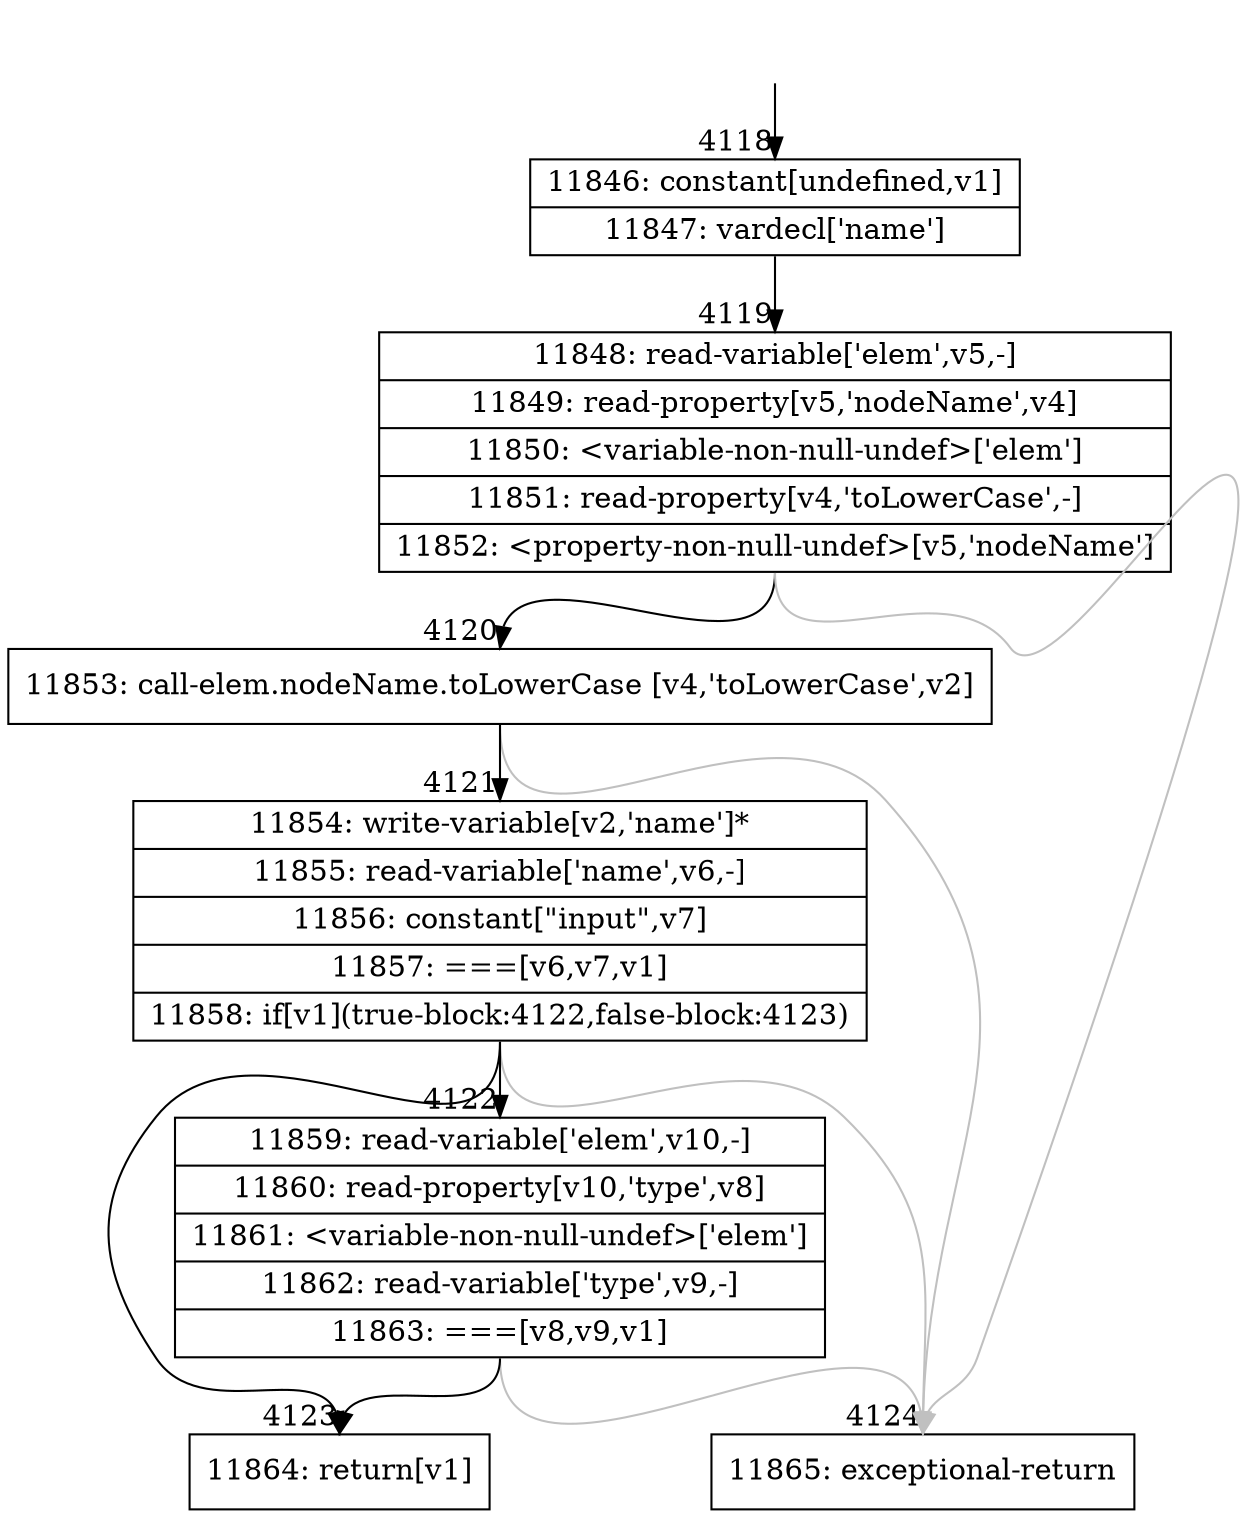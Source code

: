 digraph {
rankdir="TD"
BB_entry266[shape=none,label=""];
BB_entry266 -> BB4118 [tailport=s, headport=n, headlabel="    4118"]
BB4118 [shape=record label="{11846: constant[undefined,v1]|11847: vardecl['name']}" ] 
BB4118 -> BB4119 [tailport=s, headport=n, headlabel="      4119"]
BB4119 [shape=record label="{11848: read-variable['elem',v5,-]|11849: read-property[v5,'nodeName',v4]|11850: \<variable-non-null-undef\>['elem']|11851: read-property[v4,'toLowerCase',-]|11852: \<property-non-null-undef\>[v5,'nodeName']}" ] 
BB4119 -> BB4120 [tailport=s, headport=n, headlabel="      4120"]
BB4119 -> BB4124 [tailport=s, headport=n, color=gray, headlabel="      4124"]
BB4120 [shape=record label="{11853: call-elem.nodeName.toLowerCase [v4,'toLowerCase',v2]}" ] 
BB4120 -> BB4121 [tailport=s, headport=n, headlabel="      4121"]
BB4120 -> BB4124 [tailport=s, headport=n, color=gray]
BB4121 [shape=record label="{11854: write-variable[v2,'name']*|11855: read-variable['name',v6,-]|11856: constant[\"input\",v7]|11857: ===[v6,v7,v1]|11858: if[v1](true-block:4122,false-block:4123)}" ] 
BB4121 -> BB4123 [tailport=s, headport=n, headlabel="      4123"]
BB4121 -> BB4122 [tailport=s, headport=n, headlabel="      4122"]
BB4121 -> BB4124 [tailport=s, headport=n, color=gray]
BB4122 [shape=record label="{11859: read-variable['elem',v10,-]|11860: read-property[v10,'type',v8]|11861: \<variable-non-null-undef\>['elem']|11862: read-variable['type',v9,-]|11863: ===[v8,v9,v1]}" ] 
BB4122 -> BB4123 [tailport=s, headport=n]
BB4122 -> BB4124 [tailport=s, headport=n, color=gray]
BB4123 [shape=record label="{11864: return[v1]}" ] 
BB4124 [shape=record label="{11865: exceptional-return}" ] 
}
